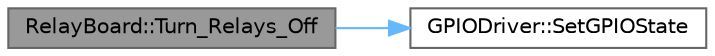digraph "RelayBoard::Turn_Relays_Off"
{
 // LATEX_PDF_SIZE
  bgcolor="transparent";
  edge [fontname=Helvetica,fontsize=10,labelfontname=Helvetica,labelfontsize=10];
  node [fontname=Helvetica,fontsize=10,shape=box,height=0.2,width=0.4];
  rankdir="LR";
  Node1 [label="RelayBoard::Turn_Relays_Off",height=0.2,width=0.4,color="gray40", fillcolor="grey60", style="filled", fontcolor="black",tooltip=" "];
  Node1 -> Node2 [color="steelblue1",style="solid"];
  Node2 [label="GPIODriver::SetGPIOState",height=0.2,width=0.4,color="grey40", fillcolor="white", style="filled",URL="$class_g_p_i_o_driver.html#a32a483cec3179d1d13acb1dad37b21ad",tooltip=" "];
}
